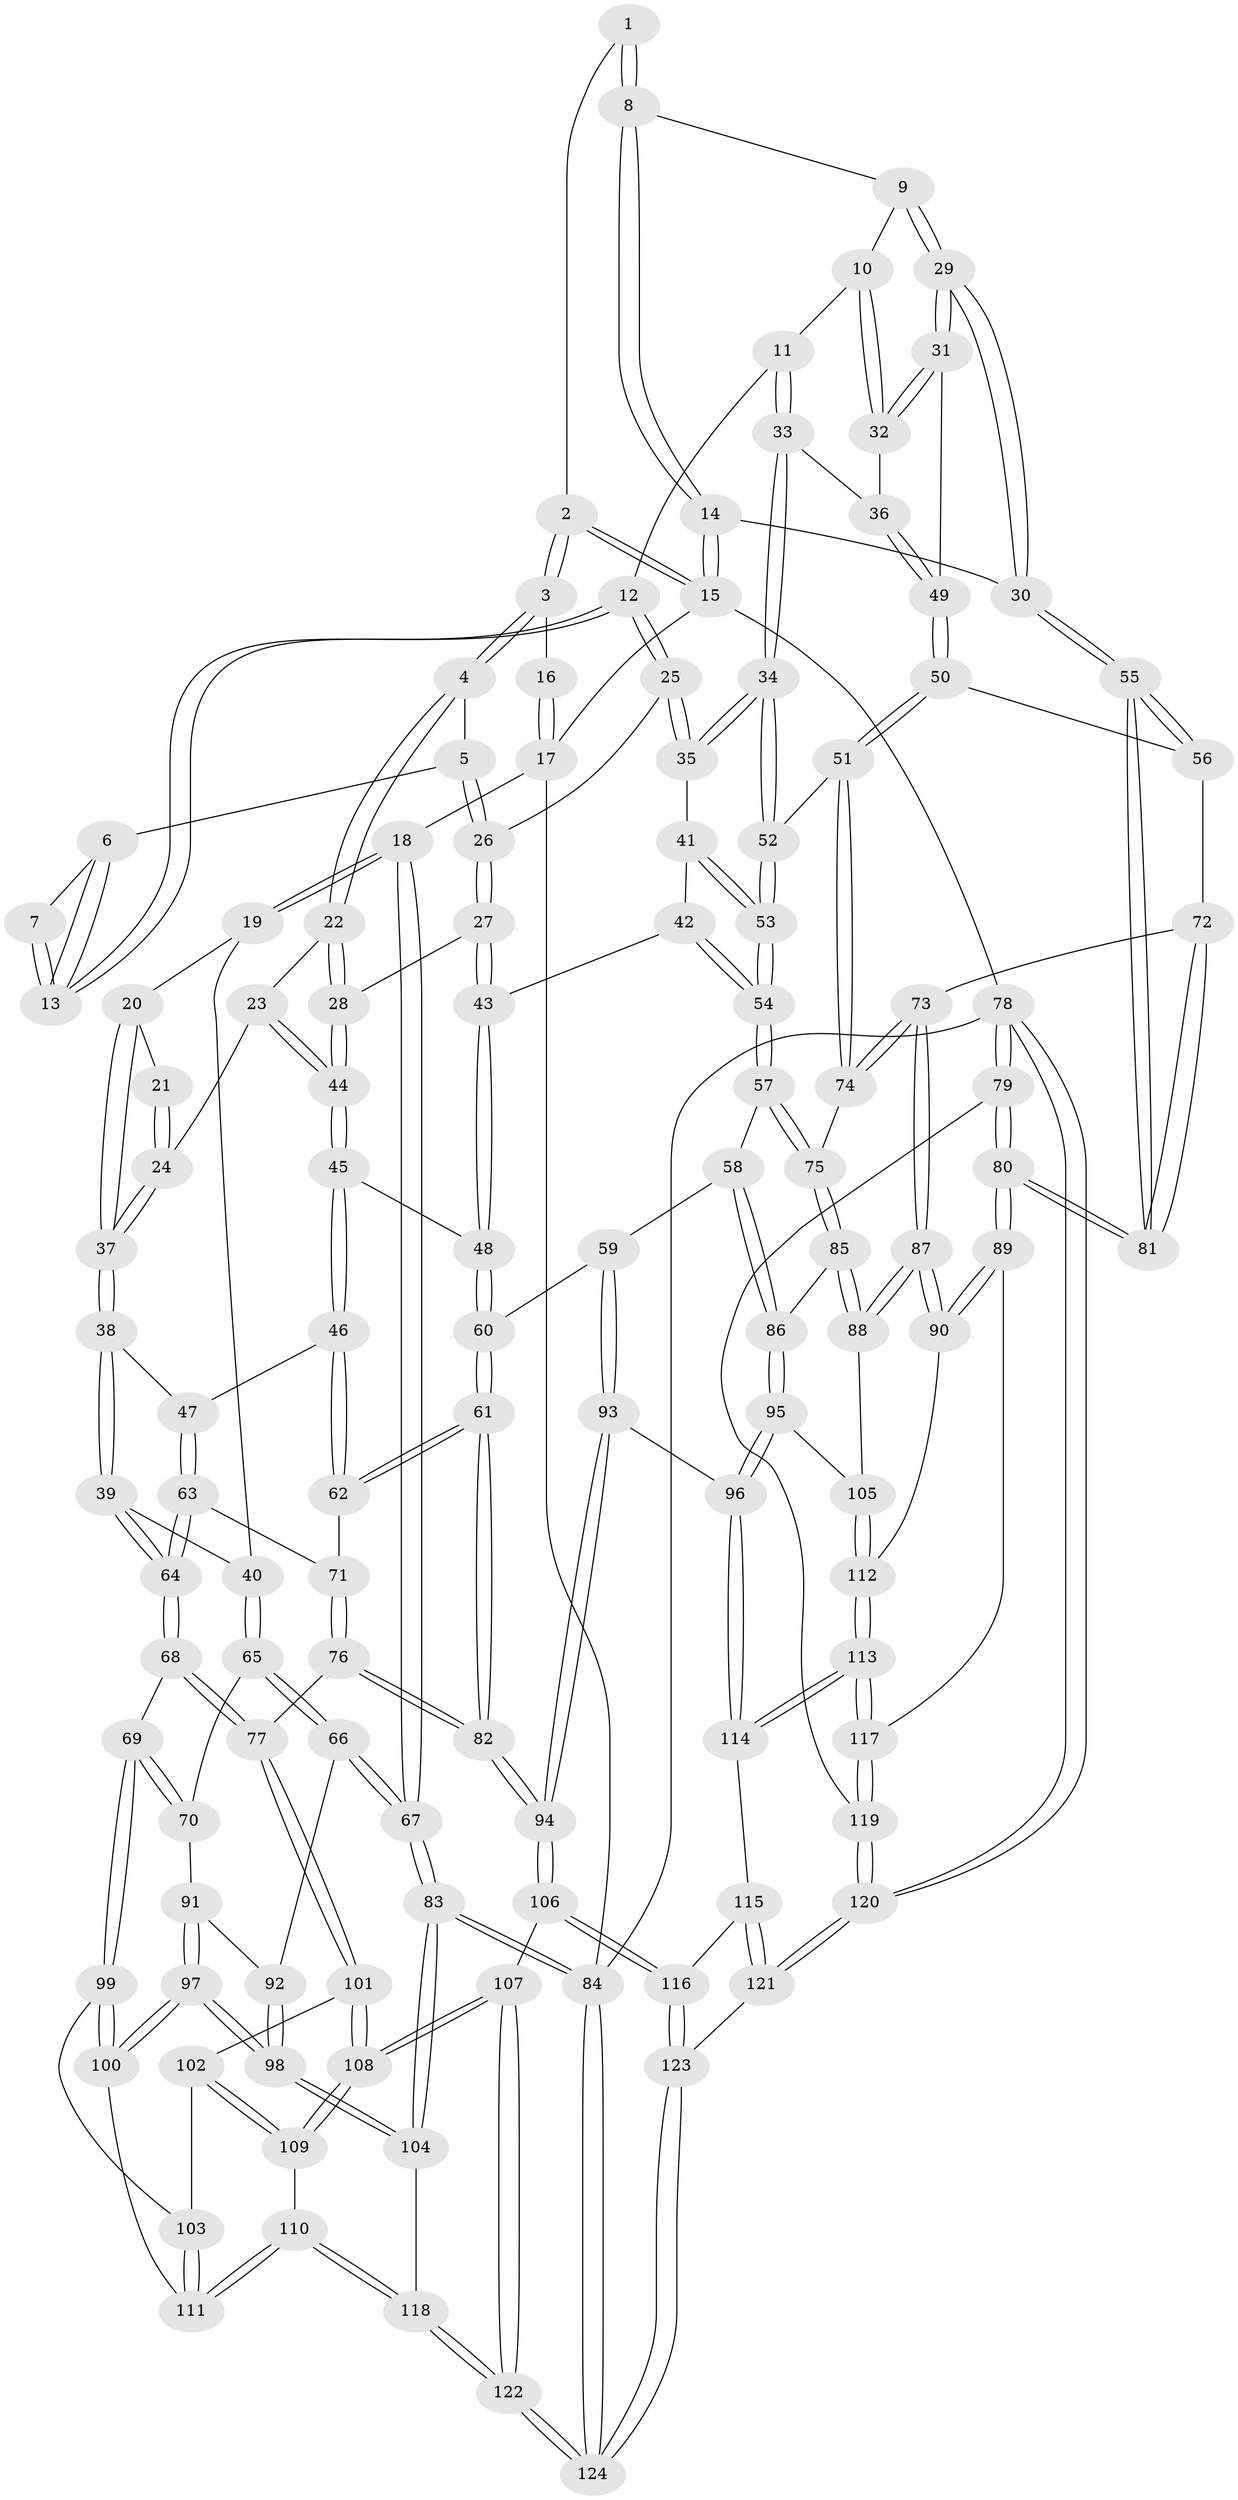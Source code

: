// coarse degree distribution, {3: 0.10810810810810811, 5: 0.3783783783783784, 4: 0.40540540540540543, 1: 0.013513513513513514, 6: 0.06756756756756757, 2: 0.013513513513513514, 7: 0.013513513513513514}
// Generated by graph-tools (version 1.1) at 2025/52/02/27/25 19:52:43]
// undirected, 124 vertices, 307 edges
graph export_dot {
graph [start="1"]
  node [color=gray90,style=filled];
  1 [pos="+0.837163504002592+0"];
  2 [pos="+0.8102530840590157+0"];
  3 [pos="+0.5124073521902982+0"];
  4 [pos="+0.5391845757829964+0"];
  5 [pos="+0.661368634313303+0.09029377112507002"];
  6 [pos="+0.696823398250869+0.09339448581221785"];
  7 [pos="+0.7777203149616817+0.05717756030343621"];
  8 [pos="+0.8831547465182394+0.07433695158301072"];
  9 [pos="+0.885206716861802+0.14342773786503793"];
  10 [pos="+0.8607269862311163+0.163573652761851"];
  11 [pos="+0.8103760556110737+0.18146803467971312"];
  12 [pos="+0.790966556277079+0.1783578965096535"];
  13 [pos="+0.7784804228321908+0.15808684521493513"];
  14 [pos="+1+0"];
  15 [pos="+1+0"];
  16 [pos="+0.48823527628781427+0"];
  17 [pos="+0+0"];
  18 [pos="+0+0"];
  19 [pos="+0+0.003241422988348904"];
  20 [pos="+0.24865336934486484+0.14135540041656983"];
  21 [pos="+0.44888111794826+0"];
  22 [pos="+0.5251737905238643+0.03765345019938446"];
  23 [pos="+0.46345973444699823+0.1760941417731498"];
  24 [pos="+0.3351771263496848+0.19535297000651516"];
  25 [pos="+0.7312374174734136+0.20994360773299098"];
  26 [pos="+0.6779424058288763+0.2077394756590611"];
  27 [pos="+0.6451011227140233+0.23782408406684005"];
  28 [pos="+0.6226821380313455+0.22622100612678936"];
  29 [pos="+1+0.22892531697547164"];
  30 [pos="+1+0.2341780327904811"];
  31 [pos="+1+0.2634353433296914"];
  32 [pos="+0.8814017000255913+0.2533337546931785"];
  33 [pos="+0.8131868420624379+0.2895277646373098"];
  34 [pos="+0.8001388965847671+0.3033747241756277"];
  35 [pos="+0.7561222356367526+0.30090320753434996"];
  36 [pos="+0.8663681758525282+0.2876517764014865"];
  37 [pos="+0.2891886835850357+0.20737656775256985"];
  38 [pos="+0.27556689814286345+0.27384041577762475"];
  39 [pos="+0.20689517973297245+0.330077706968358"];
  40 [pos="+0.1348621099558199+0.32801622523388874"];
  41 [pos="+0.745010087190628+0.3079355446281837"];
  42 [pos="+0.7094741535684872+0.32147613332188546"];
  43 [pos="+0.6413868929238525+0.30869452353561044"];
  44 [pos="+0.4858763084515934+0.22286619363077675"];
  45 [pos="+0.49029046658182607+0.29831207957549444"];
  46 [pos="+0.45903749876766653+0.355550452150805"];
  47 [pos="+0.3686387314977011+0.34526014465503396"];
  48 [pos="+0.6345919441114971+0.31615900267410485"];
  49 [pos="+0.9107769758086605+0.3318563321694172"];
  50 [pos="+0.8970412199051281+0.38516065802693583"];
  51 [pos="+0.8415749210904561+0.4075325162127762"];
  52 [pos="+0.8310966183026964+0.40705975807348693"];
  53 [pos="+0.7833146808647947+0.4337215222948955"];
  54 [pos="+0.750778761104166+0.4572948979018837"];
  55 [pos="+1+0.35874190363965414"];
  56 [pos="+0.920913937733502+0.39857308056054097"];
  57 [pos="+0.7416540088299048+0.46907435356496546"];
  58 [pos="+0.6785406389801943+0.5115184511290576"];
  59 [pos="+0.6462576367881527+0.5195570291629653"];
  60 [pos="+0.6078118579361573+0.5105726446765398"];
  61 [pos="+0.5574717115086844+0.5210445725926179"];
  62 [pos="+0.510571103755539+0.4797097055261884"];
  63 [pos="+0.3254545684525856+0.47721470688627454"];
  64 [pos="+0.2500098192425844+0.5057518673719097"];
  65 [pos="+0+0.4593411332779797"];
  66 [pos="+0+0.46228547089835775"];
  67 [pos="+0+0.45689048727211223"];
  68 [pos="+0.23219648866505288+0.5395231292578623"];
  69 [pos="+0.19264093254150694+0.5564475359680245"];
  70 [pos="+0.15990366103615133+0.5515113726371063"];
  71 [pos="+0.36977833377564645+0.48648328135941005"];
  72 [pos="+0.9771991460569166+0.5405059321317985"];
  73 [pos="+0.9351086271884316+0.5601394482700786"];
  74 [pos="+0.921042744420881+0.561278080583891"];
  75 [pos="+0.9120974802412813+0.5652095633458497"];
  76 [pos="+0.3890878859129911+0.6396162421423698"];
  77 [pos="+0.3420468773762787+0.6417339225815194"];
  78 [pos="+1+1"];
  79 [pos="+1+0.9492799001866974"];
  80 [pos="+1+0.8379525874603889"];
  81 [pos="+1+0.5105080308091595"];
  82 [pos="+0.4859475798742819+0.6513526535789528"];
  83 [pos="+0+0.9516798178088606"];
  84 [pos="+0+1"];
  85 [pos="+0.875472224594473+0.5993631887211167"];
  86 [pos="+0.8366233101576507+0.6218486614912672"];
  87 [pos="+0.9763437367143405+0.728467659932233"];
  88 [pos="+0.9212754847231768+0.7087009735245123"];
  89 [pos="+1+0.8168506577144549"];
  90 [pos="+1+0.7599637156256894"];
  91 [pos="+0.08943910994342465+0.649954791086159"];
  92 [pos="+0.017188277866874064+0.6196117736566237"];
  93 [pos="+0.7159934975927277+0.7151880936006898"];
  94 [pos="+0.5115844766374767+0.7598475552747869"];
  95 [pos="+0.8007183002709901+0.7082727725282911"];
  96 [pos="+0.7526186532643335+0.7386356843593979"];
  97 [pos="+0.08403168479408724+0.7701014230244976"];
  98 [pos="+0.06590759773277657+0.7799120292908066"];
  99 [pos="+0.1812035852283965+0.7048476129566662"];
  100 [pos="+0.15991475626996365+0.7512931738485537"];
  101 [pos="+0.3298366713371342+0.6642845809774215"];
  102 [pos="+0.3152648335644461+0.6783910532355638"];
  103 [pos="+0.29558704584508244+0.6892640341695322"];
  104 [pos="+0.029162060436874075+0.8136031722137914"];
  105 [pos="+0.8289112181965207+0.7169955314071798"];
  106 [pos="+0.49262988665270785+0.8510741849147018"];
  107 [pos="+0.39496982257466445+0.8427583506945856"];
  108 [pos="+0.36874522283007427+0.8344840580410924"];
  109 [pos="+0.2940098834261804+0.8294067874442715"];
  110 [pos="+0.262912635755056+0.8332393184645076"];
  111 [pos="+0.23453693040792273+0.8028345699631471"];
  112 [pos="+0.9087501805398215+0.7937857966005898"];
  113 [pos="+0.8325302315109843+0.8847552451988032"];
  114 [pos="+0.7547074590089107+0.7838042087273289"];
  115 [pos="+0.7039229948640428+0.8253565845365961"];
  116 [pos="+0.5202838844068566+0.9045543313434968"];
  117 [pos="+0.8406648237251695+0.9251797789073923"];
  118 [pos="+0.20606880509708345+0.9593040063934678"];
  119 [pos="+0.8334953366841309+0.9542546624320042"];
  120 [pos="+0.7520304302814879+1"];
  121 [pos="+0.7397892985255852+1"];
  122 [pos="+0.21992096348735934+1"];
  123 [pos="+0.5633272624843351+1"];
  124 [pos="+0.2150999521071426+1"];
  1 -- 2;
  1 -- 8;
  1 -- 8;
  2 -- 3;
  2 -- 3;
  2 -- 15;
  2 -- 15;
  3 -- 4;
  3 -- 4;
  3 -- 16;
  4 -- 5;
  4 -- 22;
  4 -- 22;
  5 -- 6;
  5 -- 26;
  5 -- 26;
  6 -- 7;
  6 -- 13;
  6 -- 13;
  7 -- 13;
  7 -- 13;
  8 -- 9;
  8 -- 14;
  8 -- 14;
  9 -- 10;
  9 -- 29;
  9 -- 29;
  10 -- 11;
  10 -- 32;
  10 -- 32;
  11 -- 12;
  11 -- 33;
  11 -- 33;
  12 -- 13;
  12 -- 13;
  12 -- 25;
  12 -- 25;
  14 -- 15;
  14 -- 15;
  14 -- 30;
  15 -- 17;
  15 -- 78;
  16 -- 17;
  16 -- 17;
  17 -- 18;
  17 -- 84;
  18 -- 19;
  18 -- 19;
  18 -- 67;
  18 -- 67;
  19 -- 20;
  19 -- 40;
  20 -- 21;
  20 -- 37;
  20 -- 37;
  21 -- 24;
  21 -- 24;
  22 -- 23;
  22 -- 28;
  22 -- 28;
  23 -- 24;
  23 -- 44;
  23 -- 44;
  24 -- 37;
  24 -- 37;
  25 -- 26;
  25 -- 35;
  25 -- 35;
  26 -- 27;
  26 -- 27;
  27 -- 28;
  27 -- 43;
  27 -- 43;
  28 -- 44;
  28 -- 44;
  29 -- 30;
  29 -- 30;
  29 -- 31;
  29 -- 31;
  30 -- 55;
  30 -- 55;
  31 -- 32;
  31 -- 32;
  31 -- 49;
  32 -- 36;
  33 -- 34;
  33 -- 34;
  33 -- 36;
  34 -- 35;
  34 -- 35;
  34 -- 52;
  34 -- 52;
  35 -- 41;
  36 -- 49;
  36 -- 49;
  37 -- 38;
  37 -- 38;
  38 -- 39;
  38 -- 39;
  38 -- 47;
  39 -- 40;
  39 -- 64;
  39 -- 64;
  40 -- 65;
  40 -- 65;
  41 -- 42;
  41 -- 53;
  41 -- 53;
  42 -- 43;
  42 -- 54;
  42 -- 54;
  43 -- 48;
  43 -- 48;
  44 -- 45;
  44 -- 45;
  45 -- 46;
  45 -- 46;
  45 -- 48;
  46 -- 47;
  46 -- 62;
  46 -- 62;
  47 -- 63;
  47 -- 63;
  48 -- 60;
  48 -- 60;
  49 -- 50;
  49 -- 50;
  50 -- 51;
  50 -- 51;
  50 -- 56;
  51 -- 52;
  51 -- 74;
  51 -- 74;
  52 -- 53;
  52 -- 53;
  53 -- 54;
  53 -- 54;
  54 -- 57;
  54 -- 57;
  55 -- 56;
  55 -- 56;
  55 -- 81;
  55 -- 81;
  56 -- 72;
  57 -- 58;
  57 -- 75;
  57 -- 75;
  58 -- 59;
  58 -- 86;
  58 -- 86;
  59 -- 60;
  59 -- 93;
  59 -- 93;
  60 -- 61;
  60 -- 61;
  61 -- 62;
  61 -- 62;
  61 -- 82;
  61 -- 82;
  62 -- 71;
  63 -- 64;
  63 -- 64;
  63 -- 71;
  64 -- 68;
  64 -- 68;
  65 -- 66;
  65 -- 66;
  65 -- 70;
  66 -- 67;
  66 -- 67;
  66 -- 92;
  67 -- 83;
  67 -- 83;
  68 -- 69;
  68 -- 77;
  68 -- 77;
  69 -- 70;
  69 -- 70;
  69 -- 99;
  69 -- 99;
  70 -- 91;
  71 -- 76;
  71 -- 76;
  72 -- 73;
  72 -- 81;
  72 -- 81;
  73 -- 74;
  73 -- 74;
  73 -- 87;
  73 -- 87;
  74 -- 75;
  75 -- 85;
  75 -- 85;
  76 -- 77;
  76 -- 82;
  76 -- 82;
  77 -- 101;
  77 -- 101;
  78 -- 79;
  78 -- 79;
  78 -- 120;
  78 -- 120;
  78 -- 84;
  79 -- 80;
  79 -- 80;
  79 -- 119;
  80 -- 81;
  80 -- 81;
  80 -- 89;
  80 -- 89;
  82 -- 94;
  82 -- 94;
  83 -- 84;
  83 -- 84;
  83 -- 104;
  83 -- 104;
  84 -- 124;
  84 -- 124;
  85 -- 86;
  85 -- 88;
  85 -- 88;
  86 -- 95;
  86 -- 95;
  87 -- 88;
  87 -- 88;
  87 -- 90;
  87 -- 90;
  88 -- 105;
  89 -- 90;
  89 -- 90;
  89 -- 117;
  90 -- 112;
  91 -- 92;
  91 -- 97;
  91 -- 97;
  92 -- 98;
  92 -- 98;
  93 -- 94;
  93 -- 94;
  93 -- 96;
  94 -- 106;
  94 -- 106;
  95 -- 96;
  95 -- 96;
  95 -- 105;
  96 -- 114;
  96 -- 114;
  97 -- 98;
  97 -- 98;
  97 -- 100;
  97 -- 100;
  98 -- 104;
  98 -- 104;
  99 -- 100;
  99 -- 100;
  99 -- 103;
  100 -- 111;
  101 -- 102;
  101 -- 108;
  101 -- 108;
  102 -- 103;
  102 -- 109;
  102 -- 109;
  103 -- 111;
  103 -- 111;
  104 -- 118;
  105 -- 112;
  105 -- 112;
  106 -- 107;
  106 -- 116;
  106 -- 116;
  107 -- 108;
  107 -- 108;
  107 -- 122;
  107 -- 122;
  108 -- 109;
  108 -- 109;
  109 -- 110;
  110 -- 111;
  110 -- 111;
  110 -- 118;
  110 -- 118;
  112 -- 113;
  112 -- 113;
  113 -- 114;
  113 -- 114;
  113 -- 117;
  113 -- 117;
  114 -- 115;
  115 -- 116;
  115 -- 121;
  115 -- 121;
  116 -- 123;
  116 -- 123;
  117 -- 119;
  117 -- 119;
  118 -- 122;
  118 -- 122;
  119 -- 120;
  119 -- 120;
  120 -- 121;
  120 -- 121;
  121 -- 123;
  122 -- 124;
  122 -- 124;
  123 -- 124;
  123 -- 124;
}
